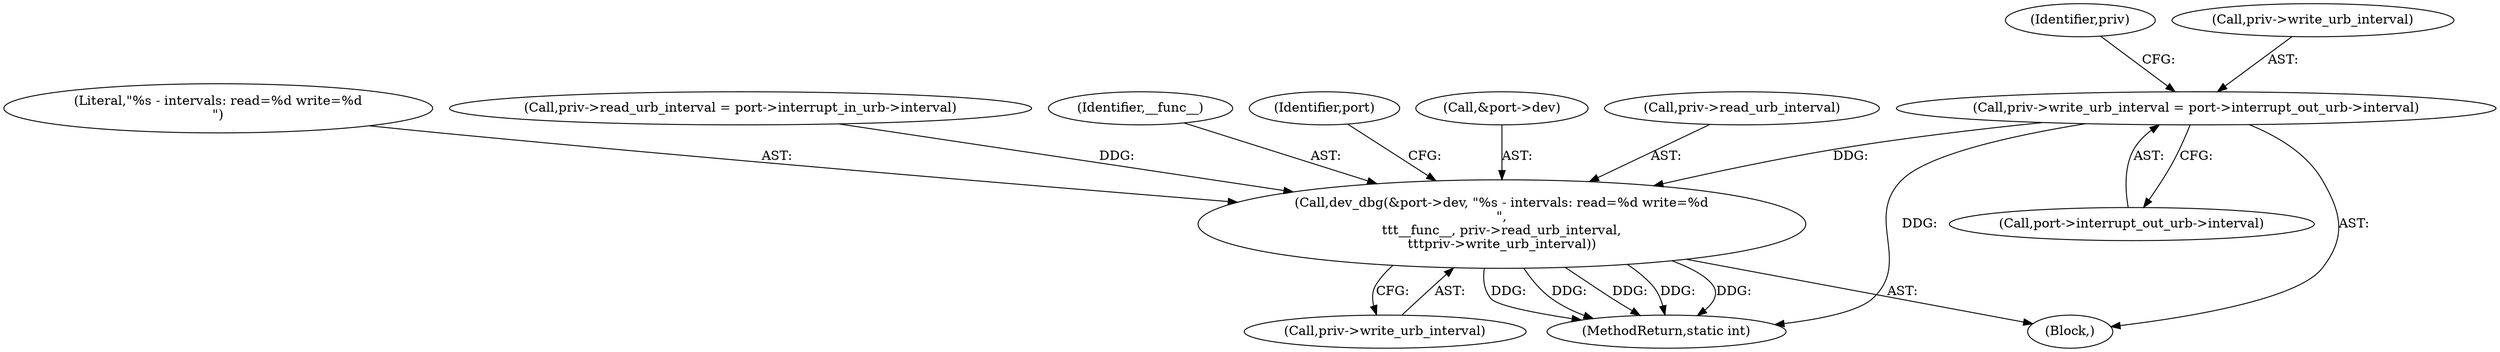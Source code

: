 digraph "0_linux_c55aee1bf0e6b6feec8b2927b43f7a09a6d5f754@API" {
"1000241" [label="(Call,priv->write_urb_interval = port->interrupt_out_urb->interval)"];
"1000259" [label="(Call,dev_dbg(&port->dev, \"%s - intervals: read=%d write=%d\n\",\n\t\t\t__func__, priv->read_urb_interval,\n\t\t\tpriv->write_urb_interval))"];
"1000259" [label="(Call,dev_dbg(&port->dev, \"%s - intervals: read=%d write=%d\n\",\n\t\t\t__func__, priv->read_urb_interval,\n\t\t\tpriv->write_urb_interval))"];
"1000264" [label="(Literal,\"%s - intervals: read=%d write=%d\n\")"];
"1000250" [label="(Call,priv->read_urb_interval = port->interrupt_in_urb->interval)"];
"1000241" [label="(Call,priv->write_urb_interval = port->interrupt_out_urb->interval)"];
"1000284" [label="(MethodReturn,static int)"];
"1000265" [label="(Identifier,__func__)"];
"1000273" [label="(Identifier,port)"];
"1000269" [label="(Call,priv->write_urb_interval)"];
"1000245" [label="(Call,port->interrupt_out_urb->interval)"];
"1000240" [label="(Block,)"];
"1000260" [label="(Call,&port->dev)"];
"1000266" [label="(Call,priv->read_urb_interval)"];
"1000252" [label="(Identifier,priv)"];
"1000242" [label="(Call,priv->write_urb_interval)"];
"1000241" -> "1000240"  [label="AST: "];
"1000241" -> "1000245"  [label="CFG: "];
"1000242" -> "1000241"  [label="AST: "];
"1000245" -> "1000241"  [label="AST: "];
"1000252" -> "1000241"  [label="CFG: "];
"1000241" -> "1000284"  [label="DDG: "];
"1000241" -> "1000259"  [label="DDG: "];
"1000259" -> "1000240"  [label="AST: "];
"1000259" -> "1000269"  [label="CFG: "];
"1000260" -> "1000259"  [label="AST: "];
"1000264" -> "1000259"  [label="AST: "];
"1000265" -> "1000259"  [label="AST: "];
"1000266" -> "1000259"  [label="AST: "];
"1000269" -> "1000259"  [label="AST: "];
"1000273" -> "1000259"  [label="CFG: "];
"1000259" -> "1000284"  [label="DDG: "];
"1000259" -> "1000284"  [label="DDG: "];
"1000259" -> "1000284"  [label="DDG: "];
"1000259" -> "1000284"  [label="DDG: "];
"1000259" -> "1000284"  [label="DDG: "];
"1000250" -> "1000259"  [label="DDG: "];
}
